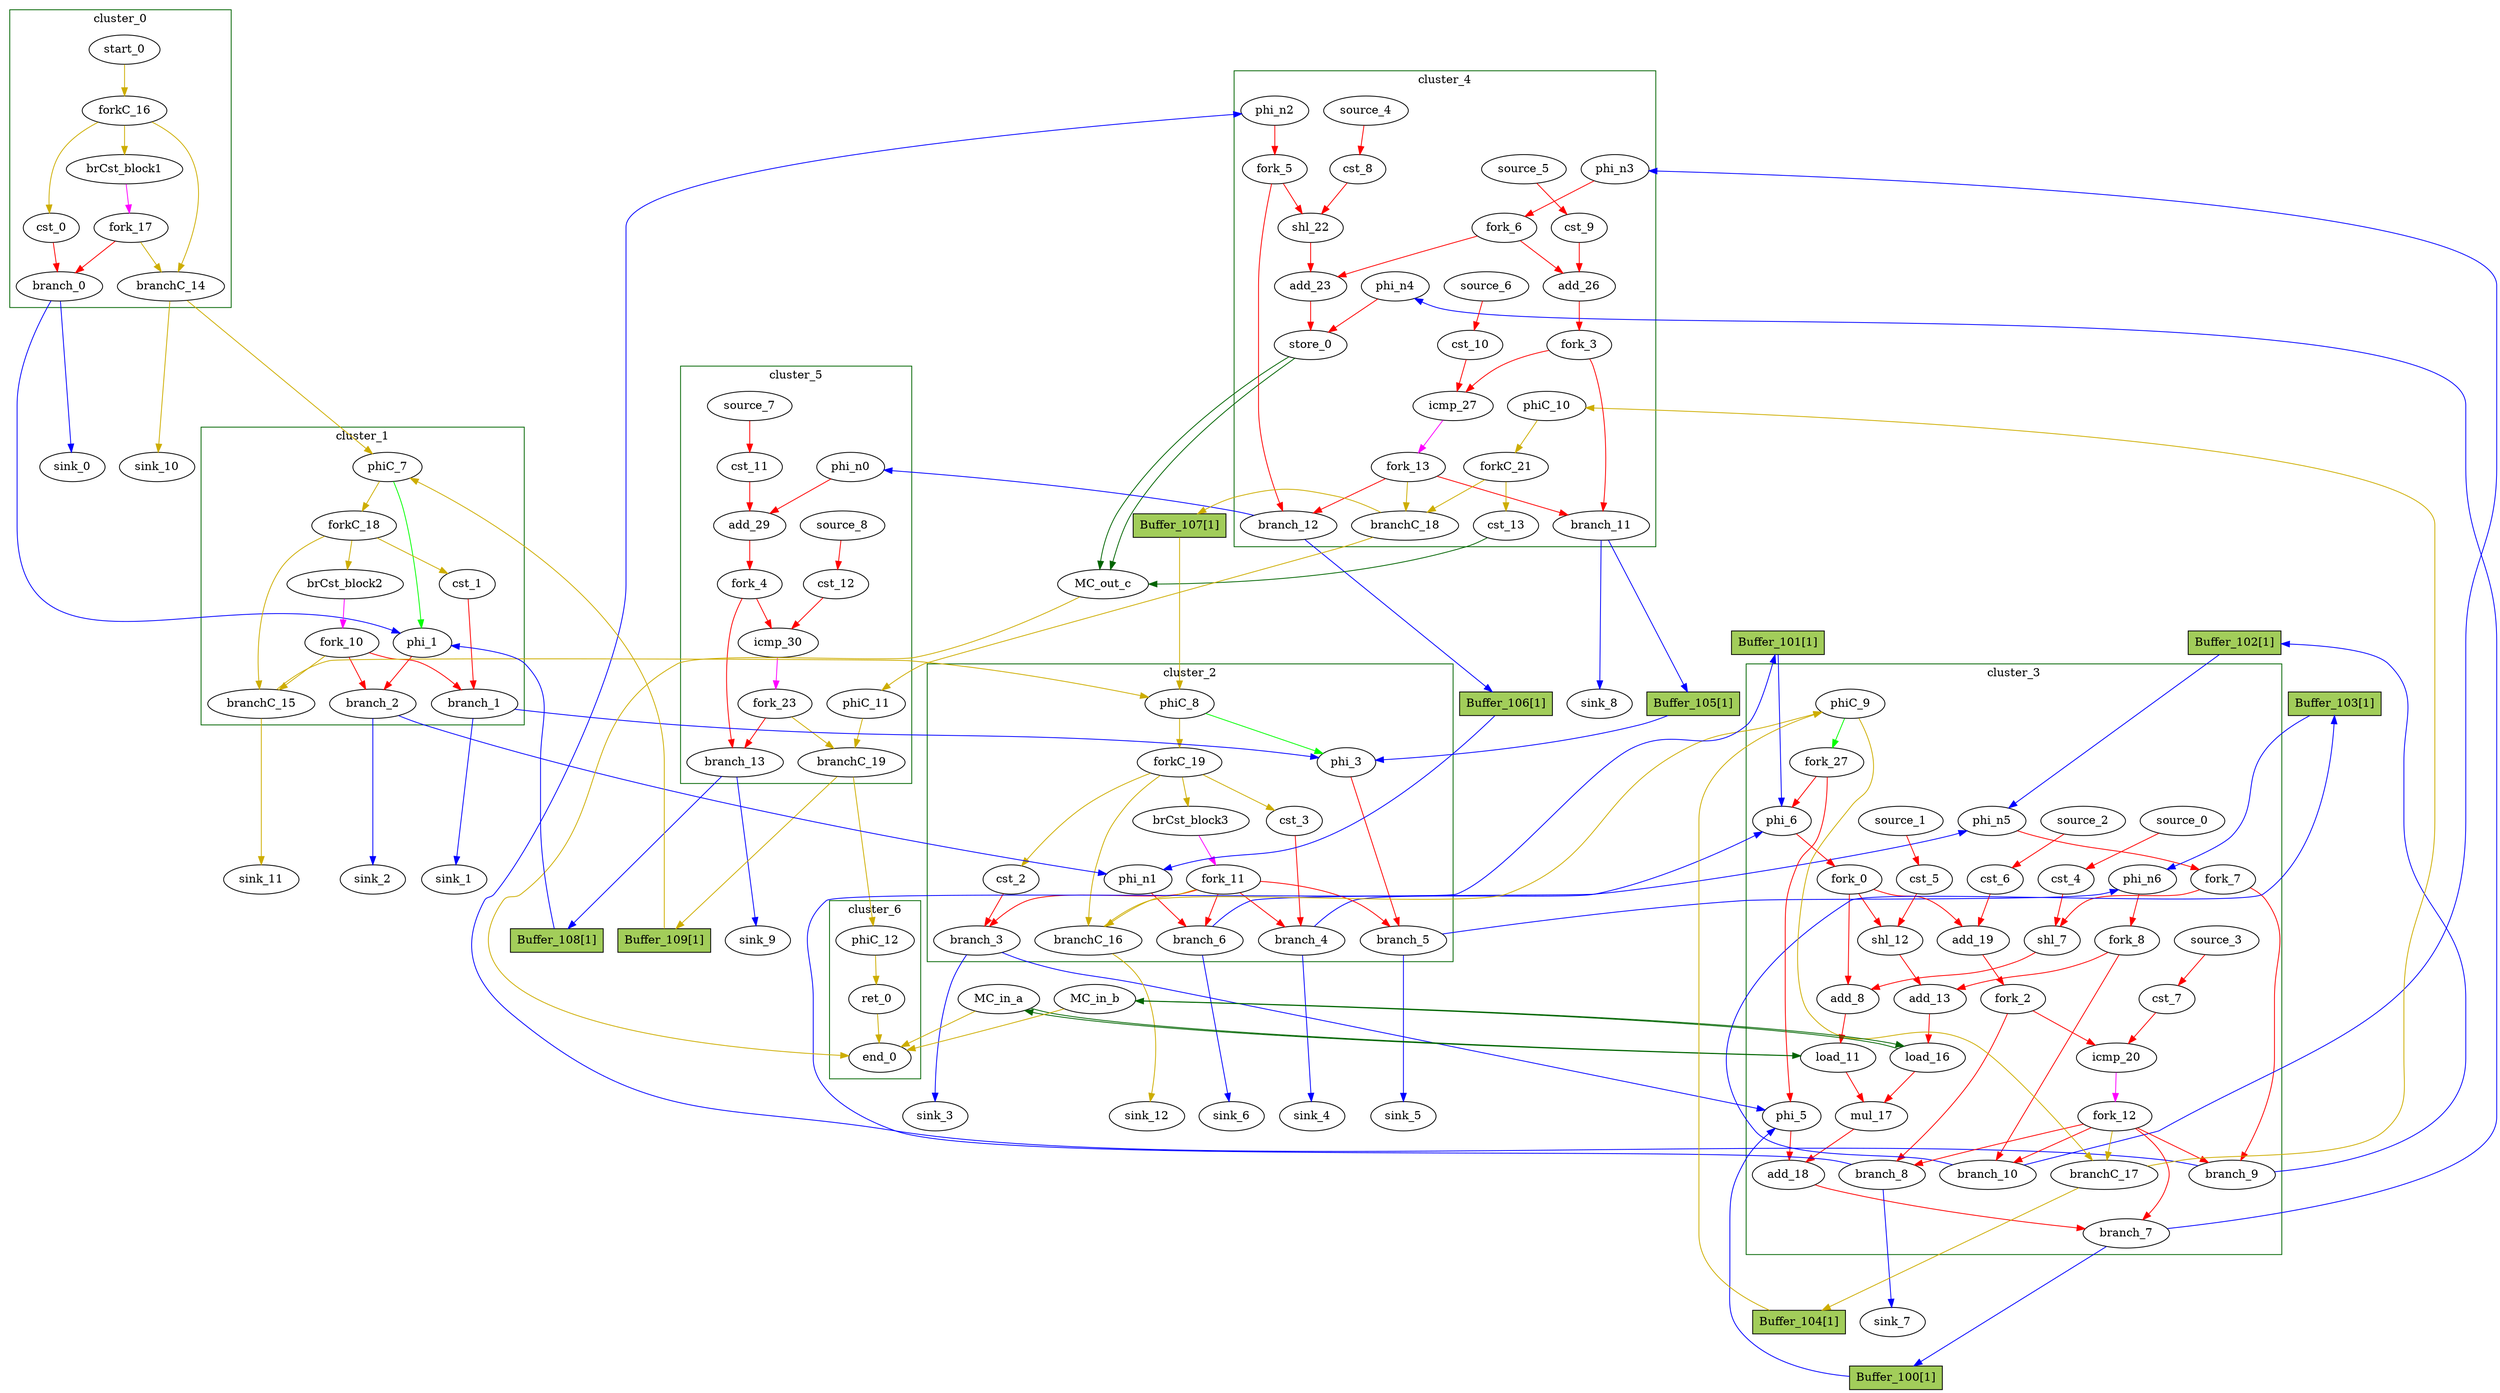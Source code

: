 Digraph G {
	splines=spline;
	subgraph cluster_cluster_0 {
	color = "darkgreen";
label = "cluster_0";
		"brCst_block1" [type="Constant", in="in1:1", out="out1:1", bbID=1, value="0x1"];
		"cst_0" [type="Constant", in="in1:1", out="out1:1", bbID=1, value="0x00000000"];
		"branch_0" [type="Branch", in="in1:1 in2?:1", out="out1+:1 out2-:1", bbID=1];
		"start_0" [type="Entry", in="in1:0", out="out1:0", bbID=1, control="true"];
		"forkC_16" [type="Fork", in="in1:0", out="out1:0 out2:0 out3:0 ", bbID=1];
		"branchC_14" [type="Branch", in="in1:0 in2?:1", out="out1+:0 out2-:0", bbID=1];
		"fork_17" [type="Fork", in="in1:1", out="out1:1 out2:1 ", bbID=1];
	}
	subgraph cluster_cluster_2 {
	color = "darkgreen";
label = "cluster_2";
		"phi_3" [type="Mux", in="in1?:1 in2:6 in3:6 ", out="out1:6", bbID=3, delay=1.397];
		"brCst_block3" [type="Constant", in="in1:1", out="out1:1", bbID=3, value="0x1"];
		"cst_2" [type="Constant", in="in1:1", out="out1:1", bbID=3, value="0x00000000"];
		"cst_3" [type="Constant", in="in1:1", out="out1:1", bbID=3, value="0x00000000"];
		"phi_n1" [type="Merge", in="in1:6 in2:6 ", out="out1:6", bbID=3, delay=1.397];
		"branch_3" [type="Branch", in="in1:1 in2?:1", out="out1+:1 out2-:1", bbID=3];
		"branch_4" [type="Branch", in="in1:1 in2?:1", out="out1+:1 out2-:1", bbID=3];
		"branch_5" [type="Branch", in="in1:6 in2?:1", out="out1+:6 out2-:6", bbID=3];
		"branch_6" [type="Branch", in="in1:6 in2?:1", out="out1+:6 out2-:6", bbID=3];
		"fork_11" [type="Fork", in="in1:1", out="out1:1 out2:1 out3:1 out4:1 out5:1 ", bbID=3];
		"phiC_8" [type="CntrlMerge", in="in1:0 in2:0 ", out="out1:0 out2?:1", bbID=3, delay=0.0];
		"forkC_19" [type="Fork", in="in1:0", out="out1:0 out2:0 out3:0 out4:0 ", bbID=3];
		"branchC_16" [type="Branch", in="in1:0 in2?:1", out="out1+:0 out2-:0", bbID=3];
	}
	subgraph cluster_cluster_5 {
	color = "darkgreen";
label = "cluster_5";
		"cst_11" [type="Constant", in="in1:1", out="out1:1", bbID=6, value="0x00000001"];
		"add_29" [type="Operator", in="in1:6 in2:6 ", out="out1:6 ", bbID=6, II=1, delay=2.287, latency=0, op="add_op"];
		"cst_12" [type="Constant", in="in1:6", out="out1:6", bbID=6, value="0x00000020"];
		"icmp_30" [type="Operator", in="in1:6 in2:6 ", out="out1:1 ", bbID=6, II=1, delay=1.907, latency=0, op="icmp_ult_op"];
		"phi_n0" [type="Merge", in="in1:6 ", out="out1:6", bbID=6, delay=0.0];
		"fork_4" [type="Fork", in="in1:6", out="out1:6 out2:6 ", bbID=6];
		"branch_13" [type="Branch", in="in1:6 in2?:1", out="out1+:6 out2-:6", bbID=6];
		"phiC_11" [type="Merge", in="in1:0 ", out="out1:0", bbID=6, delay=0.0];
		"branchC_19" [type="Branch", in="in1:0 in2?:1", out="out1+:0 out2-:0", bbID=6];
		"fork_23" [type="Fork", in="in1:1", out="out1:1 out2:1 ", bbID=6];
		"source_7" [type="Source", out="out1:1", bbID=6];
		"source_8" [type="Source", out="out1:6", bbID=6];
	}
	subgraph cluster_cluster_3 {
	color = "darkgreen";
label = "cluster_3";
		"phi_5" [type="Mux", in="in1?:1 in2:32 in3:32 ", out="out1:32", bbID=4, delay=1.397];
		"phi_6" [type="Mux", in="in1?:1 in2:6 in3:6 ", out="out1:6", bbID=4, delay=1.397];
		"cst_4" [type="Constant", in="in1:3", out="out1:3", bbID=4, value="0x00000005"];
		"shl_7" [type="Operator", in="in1:11 in2:11 ", out="out1:11 ", bbID=4, II=1, delay=0.0, latency=0, op="shl_op"];
		"add_8" [type="Operator", in="in1:12 in2:12 ", out="out1:12 ", bbID=4, II=1, delay=2.287, latency=0, op="add_op"];
		"load_11" [type="Operator", in="in1:32 in2:12 ", out="out1:32 out2:12 ", bbID=4, II=1, delay=1.412, latency=2, op="mc_load_op", portId=0];
		"cst_5" [type="Constant", in="in1:3", out="out1:3", bbID=4, value="0x00000005"];
		"shl_12" [type="Operator", in="in1:11 in2:11 ", out="out1:11 ", bbID=4, II=1, delay=0.0, latency=0, op="shl_op"];
		"add_13" [type="Operator", in="in1:12 in2:12 ", out="out1:12 ", bbID=4, II=1, delay=2.287, latency=0, op="add_op"];
		"load_16" [type="Operator", in="in1:32 in2:12 ", out="out1:32 out2:12 ", bbID=4, II=1, delay=1.412, latency=2, op="mc_load_op", portId=0];
		"mul_17" [type="Operator", in="in1:16 in2:16", out="out1:32 ", bbID=4, II=1, delay=0.0, latency=4, op="mul_op"];
		"add_18" [type="Operator", in="in1:32 in2:32 ", out="out1:32 ", bbID=4, II=1, delay=2.287, latency=0, op="add_op"];
		"cst_6" [type="Constant", in="in1:1", out="out1:1", bbID=4, value="0x00000001"];
		"add_19" [type="Operator", in="in1:6 in2:6 ", out="out1:6 ", bbID=4, II=1, delay=2.287, latency=0, op="add_op"];
		"cst_7" [type="Constant", in="in1:6", out="out1:6", bbID=4, value="0x00000020"];
		"icmp_20" [type="Operator", in="in1:6 in2:6 ", out="out1:1 ", bbID=4, II=1, delay=1.907, latency=0, op="icmp_ult_op"];
		"phi_n5" [type="Merge", in="in1:6 in2:6 ", out="out1:6", bbID=4, delay=1.397];
		"phi_n6" [type="Merge", in="in1:6 in2:6 ", out="out1:6", bbID=4, delay=1.397];
		"fork_0" [type="Fork", in="in1:6", out="out1:6 out2:6 out3:6 ", bbID=4];
		"fork_2" [type="Fork", in="in1:6", out="out1:6 out2:6 ", bbID=4];
		"fork_7" [type="Fork", in="in1:6", out="out1:6 out2:6 ", bbID=4];
		"fork_8" [type="Fork", in="in1:6", out="out1:6 out2:6 ", bbID=4];
		"branch_7" [type="Branch", in="in1:32 in2?:1", out="out1+:32 out2-:32", bbID=4];
		"branch_8" [type="Branch", in="in1:6 in2?:1", out="out1+:6 out2-:6", bbID=4];
		"branch_9" [type="Branch", in="in1:6 in2?:1", out="out1+:6 out2-:6", bbID=4];
		"branch_10" [type="Branch", in="in1:6 in2?:1", out="out1+:6 out2-:6", bbID=4];
		"fork_12" [type="Fork", in="in1:1", out="out1:1 out2:1 out3:1 out4:1 out5:1 ", bbID=4];
		"phiC_9" [type="CntrlMerge", in="in1:0 in2:0 ", out="out1:0 out2?:1", bbID=4, delay=0.0];
		"branchC_17" [type="Branch", in="in1:0 in2?:1", out="out1+:0 out2-:0", bbID=4];
		"source_0" [type="Source", out="out1:3", bbID=4];
		"source_1" [type="Source", out="out1:3", bbID=4];
		"source_2" [type="Source", out="out1:1", bbID=4];
		"source_3" [type="Source", out="out1:6", bbID=4];
		"fork_27" [type="Fork", in="in1:1", out="out1:1 out2:1 ", bbID=4];
	}
	subgraph cluster_cluster_4 {
	color = "darkgreen";
label = "cluster_4";
		"cst_8" [type="Constant", in="in1:3", out="out1:3", bbID=5, value="0x00000005"];
		"shl_22" [type="Operator", in="in1:11 in2:11 ", out="out1:11 ", bbID=5, II=1, delay=0.0, latency=0, op="shl_op"];
		"add_23" [type="Operator", in="in1:12 in2:12 ", out="out1:12 ", bbID=5, II=1, delay=2.287, latency=0, op="add_op"];
		"store_0" [type="Operator", in="in1:32 in2:12 ", out="out1:32 out2:12 ", bbID=5, II=1, delay=0.672, latency=0, op="mc_store_op", portId=0];
		"cst_9" [type="Constant", in="in1:1", out="out1:1", bbID=5, value="0x00000001"];
		"add_26" [type="Operator", in="in1:6 in2:6 ", out="out1:6 ", bbID=5, II=1, delay=2.287, latency=0, op="add_op"];
		"cst_10" [type="Constant", in="in1:6", out="out1:6", bbID=5, value="0x00000020"];
		"icmp_27" [type="Operator", in="in1:6 in2:6 ", out="out1:1 ", bbID=5, II=1, delay=1.907, latency=0, op="icmp_ult_op"];
		"phi_n2" [type="Merge", in="in1:6 ", out="out1:6", bbID=5, delay=0.0];
		"phi_n3" [type="Merge", in="in1:6 ", out="out1:6", bbID=5, delay=0.0];
		"phi_n4" [type="Merge", in="in1:32 ", out="out1:32", bbID=5, delay=0.0];
		"fork_3" [type="Fork", in="in1:6", out="out1:6 out2:6 ", bbID=5];
		"fork_5" [type="Fork", in="in1:6", out="out1:6 out2:6 ", bbID=5];
		"fork_6" [type="Fork", in="in1:6", out="out1:6 out2:6 ", bbID=5];
		"branch_11" [type="Branch", in="in1:6 in2?:1", out="out1+:6 out2-:6", bbID=5];
		"branch_12" [type="Branch", in="in1:6 in2?:1", out="out1+:6 out2-:6", bbID=5];
		"fork_13" [type="Fork", in="in1:1", out="out1:1 out2:1 out3:1 ", bbID=5];
		"cst_13" [type="Constant", in="in1:1", out="out1:1", bbID=5, value="0x00000001"];
		"phiC_10" [type="Merge", in="in1:0 ", out="out1:0", bbID=5, delay=0.0];
		"forkC_21" [type="Fork", in="in1:0", out="out1:0 out2:0 ", bbID=5];
		"branchC_18" [type="Branch", in="in1:0 in2?:1", out="out1+:0 out2-:0", bbID=5];
		"source_4" [type="Source", out="out1:3", bbID=5];
		"source_5" [type="Source", out="out1:1", bbID=5];
		"source_6" [type="Source", out="out1:6", bbID=5];
	}
	subgraph cluster_cluster_6 {
	color = "darkgreen";
label = "cluster_6";
		"ret_0" [type="Operator", in="in1:0 ", out="out1:0 ", bbID=7, II=1, delay=0.0, latency=0, op="ret_op"];
		"end_0" [type="Exit", in="in1:0*e in2:0*e in3:0*e in4:0 ", out="out1:0", bbID=0];
		"phiC_12" [type="Merge", in="in1:0 ", out="out1:0", bbID=7, delay=0.0];
	}
	subgraph cluster_cluster_1 {
	color = "darkgreen";
label = "cluster_1";
		"phi_1" [type="Mux", in="in1?:1 in2:6 in3:6 ", out="out1:6", bbID=2, delay=1.397];
		"brCst_block2" [type="Constant", in="in1:1", out="out1:1", bbID=2, value="0x1"];
		"cst_1" [type="Constant", in="in1:1", out="out1:1", bbID=2, value="0x00000000"];
		"branch_1" [type="Branch", in="in1:1 in2?:1", out="out1+:1 out2-:1", bbID=2];
		"branch_2" [type="Branch", in="in1:6 in2?:1", out="out1+:6 out2-:6", bbID=2];
		"fork_10" [type="Fork", in="in1:1", out="out1:1 out2:1 out3:1 ", bbID=2];
		"phiC_7" [type="CntrlMerge", in="in1:0 in2:0 ", out="out1:0 out2?:1", bbID=2, delay=0.0];
		"forkC_18" [type="Fork", in="in1:0", out="out1:0 out2:0 out3:0 ", bbID=2];
		"branchC_15" [type="Branch", in="in1:0 in2?:1", out="out1+:0 out2-:0", bbID=2];
	}
		"MC_in_a" [type="MC", in="in1:12*l0a ", out="out1:32*l0d out2:0*e ", bbID=0, bbcount=0, ldcount=1, memory="in_a", stcount=0];
		"MC_in_b" [type="MC", in="in1:12*l0a ", out="out1:32*l0d out2:0*e ", bbID=0, bbcount=0, ldcount=1, memory="in_b", stcount=0];
		"MC_out_c" [type="MC", in="in1:32*c0 in2:12*s0a in3:32*s0d ", out="out1:0*e ", bbID=0, bbcount=1, ldcount=0, memory="out_c", stcount=1];
		"sink_0" [type="Sink", in="in1:1", bbID=0];
		"sink_1" [type="Sink", in="in1:1", bbID=0];
		"sink_2" [type="Sink", in="in1:6", bbID=0];
		"sink_3" [type="Sink", in="in1:1", bbID=0];
		"sink_4" [type="Sink", in="in1:1", bbID=0];
		"sink_5" [type="Sink", in="in1:6", bbID=0];
		"sink_6" [type="Sink", in="in1:6", bbID=0];
		"sink_7" [type="Sink", in="in1:6", bbID=0];
		"sink_8" [type="Sink", in="in1:6", bbID=0];
		"sink_9" [type="Sink", in="in1:6", bbID=0];
		"sink_10" [type="Sink", in="in1:0", bbID=0];
		"sink_11" [type="Sink", in="in1:0", bbID=0];
		"sink_12" [type="Sink", in="in1:0", bbID=0];
		"Buffer_100" [type="Buffer", in="in1:32", out="out1:32", bbID=3, fillcolor="darkolivegreen3", height=0.4, label="Buffer_100[1]", shape="box", slots=1, style="filled", transparent="false"];
		"Buffer_101" [type="Buffer", in="in1:32", out="out1:32", bbID=3, fillcolor="darkolivegreen3", height=0.4, label="Buffer_101[1]", shape="box", slots=1, style="filled", transparent="false"];
		"Buffer_102" [type="Buffer", in="in1:32", out="out1:32", bbID=3, fillcolor="darkolivegreen3", height=0.4, label="Buffer_102[1]", shape="box", slots=1, style="filled", transparent="false"];
		"Buffer_103" [type="Buffer", in="in1:32", out="out1:32", bbID=3, fillcolor="darkolivegreen3", height=0.4, label="Buffer_103[1]", shape="box", slots=1, style="filled", transparent="false"];
		"Buffer_104" [type="Buffer", in="in1:32", out="out1:32", bbID=3, fillcolor="darkolivegreen3", height=0.4, label="Buffer_104[1]", shape="box", slots=1, style="filled", transparent="false"];
		"Buffer_105" [type="Buffer", in="in1:32", out="out1:32", bbID=3, fillcolor="darkolivegreen3", height=0.4, label="Buffer_105[1]", shape="box", slots=1, style="filled", transparent="false"];
		"Buffer_106" [type="Buffer", in="in1:32", out="out1:32", bbID=3, fillcolor="darkolivegreen3", height=0.4, label="Buffer_106[1]", shape="box", slots=1, style="filled", transparent="false"];
		"Buffer_107" [type="Buffer", in="in1:32", out="out1:32", bbID=3, fillcolor="darkolivegreen3", height=0.4, label="Buffer_107[1]", shape="box", slots=1, style="filled", transparent="false"];
		"Buffer_108" [type="Buffer", in="in1:32", out="out1:32", bbID=3, fillcolor="darkolivegreen3", height=0.4, label="Buffer_108[1]", shape="box", slots=1, style="filled", transparent="false"];
		"Buffer_109" [type="Buffer", in="in1:32", out="out1:32", bbID=3, fillcolor="darkolivegreen3", height=0.4, label="Buffer_109[1]", shape="box", slots=1, style="filled", transparent="false"];
		"brCst_block1" -> "fork_17" [color = "magenta", from = "out1", to = "in1"];
		"cst_0" -> "branch_0" [color = "red", from = "out1", to = "in1"];
		"phi_1" -> "branch_2" [color = "red", from = "out1", to = "in1"];
		"brCst_block2" -> "fork_10" [color = "magenta", from = "out1", to = "in1"];
		"cst_1" -> "branch_1" [color = "red", from = "out1", to = "in1"];
		"phi_3" -> "branch_5" [color = "red", from = "out1", to = "in1"];
		"brCst_block3" -> "fork_11" [color = "magenta", from = "out1", to = "in1"];
		"cst_2" -> "branch_3" [color = "red", from = "out1", to = "in1"];
		"phi_5" -> "add_18" [color = "red", from = "out1", to = "in1"];
		"cst_3" -> "branch_4" [color = "red", from = "out1", to = "in1"];
		"phi_6" -> "fork_0" [color = "red", from = "out1", to = "in1"];
		"cst_4" -> "shl_7" [color = "red", from = "out1", to = "in2"];
		"shl_7" -> "add_8" [color = "red", from = "out1", to = "in1"];
		"add_8" -> "load_11" [color = "red", from = "out1", to = "in2"];
		"load_11" -> "mul_17" [color = "red", from = "out1", to = "in1"];
		"load_11" -> "MC_in_a" [color = "darkgreen", mem_address = "true", from = "out2", to = "in1"];
		"cst_5" -> "shl_12" [color = "red", from = "out1", to = "in2"];
		"shl_12" -> "add_13" [color = "red", from = "out1", to = "in1"];
		"add_13" -> "load_16" [color = "red", from = "out1", to = "in2"];
		"load_16" -> "mul_17" [color = "red", from = "out1", to = "in2"];
		"load_16" -> "MC_in_b" [color = "darkgreen", mem_address = "true", from = "out2", to = "in1"];
		"mul_17" -> "add_18" [color = "red", from = "out1", to = "in2"];
		"add_18" -> "branch_7" [color = "red", from = "out1", to = "in1"];
		"cst_6" -> "add_19" [color = "red", from = "out1", to = "in2"];
		"add_19" -> "fork_2" [color = "red", from = "out1", to = "in1"];
		"cst_7" -> "icmp_20" [color = "red", from = "out1", to = "in2"];
		"icmp_20" -> "fork_12" [color = "magenta", from = "out1", to = "in1"];
		"cst_8" -> "shl_22" [color = "red", from = "out1", to = "in2"];
		"shl_22" -> "add_23" [color = "red", from = "out1", to = "in1"];
		"add_23" -> "store_0" [color = "red", from = "out1", to = "in2"];
		"store_0" -> "MC_out_c" [color = "darkgreen", mem_address = "true", from = "out2", to = "in2"];
		"store_0" -> "MC_out_c" [color = "darkgreen", mem_address = "false", from = "out1", to = "in3"];
		"cst_9" -> "add_26" [color = "red", from = "out1", to = "in2"];
		"add_26" -> "fork_3" [color = "red", from = "out1", to = "in1"];
		"cst_10" -> "icmp_27" [color = "red", from = "out1", to = "in2"];
		"icmp_27" -> "fork_13" [color = "magenta", from = "out1", to = "in1"];
		"cst_11" -> "add_29" [color = "red", from = "out1", to = "in2"];
		"add_29" -> "fork_4" [color = "red", from = "out1", to = "in1"];
		"cst_12" -> "icmp_30" [color = "red", from = "out1", to = "in2"];
		"icmp_30" -> "fork_23" [color = "magenta", from = "out1", to = "in1"];
		"ret_0" -> "end_0" [color = "gold3", from = "out1", to = "in4"];
		"phi_n0" -> "add_29" [color = "red", from = "out1", to = "in1"];
		"phi_n1" -> "branch_6" [color = "red", from = "out1", to = "in1"];
		"phi_n2" -> "fork_5" [color = "red", from = "out1", to = "in1"];
		"phi_n3" -> "fork_6" [color = "red", from = "out1", to = "in1"];
		"phi_n4" -> "store_0" [color = "red", from = "out1", to = "in1"];
		"phi_n5" -> "fork_7" [color = "red", from = "out1", to = "in1"];
		"phi_n6" -> "fork_8" [color = "red", from = "out1", to = "in1"];
		"fork_0" -> "add_8" [color = "red", from = "out1", to = "in2"];
		"fork_0" -> "shl_12" [color = "red", from = "out2", to = "in1"];
		"fork_0" -> "add_19" [color = "red", from = "out3", to = "in1"];
		"fork_2" -> "icmp_20" [color = "red", from = "out1", to = "in1"];
		"fork_2" -> "branch_8" [color = "red", from = "out2", to = "in1"];
		"fork_3" -> "icmp_27" [color = "red", from = "out1", to = "in1"];
		"fork_3" -> "branch_11" [color = "red", from = "out2", to = "in1"];
		"fork_4" -> "icmp_30" [color = "red", from = "out1", to = "in1"];
		"fork_4" -> "branch_13" [color = "red", from = "out2", to = "in1"];
		"fork_5" -> "shl_22" [color = "red", from = "out1", to = "in1"];
		"fork_5" -> "branch_12" [color = "red", from = "out2", to = "in1"];
		"fork_6" -> "add_23" [color = "red", from = "out1", to = "in2"];
		"fork_6" -> "add_26" [color = "red", from = "out2", to = "in1"];
		"fork_7" -> "shl_7" [color = "red", from = "out1", to = "in1"];
		"fork_7" -> "branch_9" [color = "red", from = "out2", to = "in1"];
		"fork_8" -> "add_13" [color = "red", from = "out1", to = "in2"];
		"fork_8" -> "branch_10" [color = "red", from = "out2", to = "in1"];
		"branch_0" -> "phi_1" [color = "blue", from = "out1", to = "in2", minlen = 3];
		"branch_0" -> "sink_0" [color = "blue", from = "out2", to = "in1", minlen = 3];
		"branch_1" -> "phi_3" [color = "blue", from = "out1", to = "in2", minlen = 3];
		"branch_1" -> "sink_1" [color = "blue", from = "out2", to = "in1", minlen = 3];
		"branch_2" -> "phi_n1" [color = "blue", from = "out1", to = "in1", minlen = 3];
		"branch_2" -> "sink_2" [color = "blue", from = "out2", to = "in1", minlen = 3];
		"fork_10" -> "branch_1" [color = "red", from = "out2", to = "in2"];
		"fork_10" -> "branch_2" [color = "red", from = "out1", to = "in2"];
		"fork_10" -> "branchC_15" [color = "gold3", from = "out3", to = "in2"];
		"branch_3" -> "phi_5" [color = "blue", from = "out1", to = "in2", minlen = 3];
		"branch_3" -> "sink_3" [color = "blue", from = "out2", to = "in1", minlen = 3];
		"branch_4" -> "phi_6" [color = "blue", from = "out1", to = "in2", minlen = 3];
		"branch_4" -> "sink_4" [color = "blue", from = "out2", to = "in1", minlen = 3];
		"branch_5" -> "phi_n6" [color = "blue", from = "out1", to = "in1", minlen = 3];
		"branch_5" -> "sink_5" [color = "blue", from = "out2", to = "in1", minlen = 3];
		"branch_6" -> "phi_n5" [color = "blue", from = "out1", to = "in1", minlen = 3];
		"branch_6" -> "sink_6" [color = "blue", from = "out2", to = "in1", minlen = 3];
		"fork_11" -> "branch_3" [color = "red", from = "out4", to = "in2"];
		"fork_11" -> "branch_4" [color = "red", from = "out3", to = "in2"];
		"fork_11" -> "branch_5" [color = "red", from = "out2", to = "in2"];
		"fork_11" -> "branch_6" [color = "red", from = "out1", to = "in2"];
		"fork_11" -> "branchC_16" [color = "gold3", from = "out5", to = "in2"];
		"branch_7" -> "phi_n4" [color = "blue", from = "out2", to = "in1", minlen = 3];
		"branch_7" -> "Buffer_100" [color = "blue", from = "out1", to = "in1", minlen = 3];
		"branch_8" -> "sink_7" [color = "blue", from = "out2", to = "in1", minlen = 3];
		"branch_8" -> "Buffer_101" [color = "blue", from = "out1", to = "in1", minlen = 3];
		"branch_9" -> "phi_n2" [color = "blue", from = "out2", to = "in1", minlen = 3];
		"branch_9" -> "Buffer_102" [color = "blue", from = "out1", to = "in1", minlen = 3];
		"branch_10" -> "phi_n3" [color = "blue", from = "out2", to = "in1", minlen = 3];
		"branch_10" -> "Buffer_103" [color = "blue", from = "out1", to = "in1", minlen = 3];
		"fork_12" -> "branch_7" [color = "red", from = "out4", to = "in2"];
		"fork_12" -> "branch_8" [color = "red", from = "out3", to = "in2"];
		"fork_12" -> "branch_9" [color = "red", from = "out2", to = "in2"];
		"fork_12" -> "branch_10" [color = "red", from = "out1", to = "in2"];
		"fork_12" -> "branchC_17" [color = "gold3", from = "out5", to = "in2"];
		"branch_11" -> "sink_8" [color = "blue", from = "out2", to = "in1", minlen = 3];
		"branch_11" -> "Buffer_105" [color = "blue", from = "out1", to = "in1", minlen = 3];
		"branch_12" -> "phi_n0" [color = "blue", from = "out2", to = "in1", minlen = 3];
		"branch_12" -> "Buffer_106" [color = "blue", from = "out1", to = "in1", minlen = 3];
		"fork_13" -> "branch_11" [color = "red", from = "out2", to = "in2"];
		"fork_13" -> "branch_12" [color = "red", from = "out1", to = "in2"];
		"fork_13" -> "branchC_18" [color = "gold3", from = "out3", to = "in2"];
		"branch_13" -> "sink_9" [color = "blue", from = "out2", to = "in1", minlen = 3];
		"branch_13" -> "Buffer_108" [color = "blue", from = "out1", to = "in1", minlen = 3];
		"MC_in_a" -> "load_11" [color = "darkgreen", mem_address = "false", from = "out1", to = "in1"];
		"MC_in_a" -> "end_0" [color = "gold3", from = "out2", to = "in1"];
		"MC_in_b" -> "load_16" [color = "darkgreen", mem_address = "false", from = "out1", to = "in1"];
		"MC_in_b" -> "end_0" [color = "gold3", from = "out2", to = "in2"];
		"MC_out_c" -> "end_0" [color = "gold3", from = "out1", to = "in3"];
		"cst_13" -> "MC_out_c" [color = "darkgreen", from = "out1", to = "in1"];
		"start_0" -> "forkC_16" [color = "gold3", from = "out1", to = "in1"];
		"forkC_16" -> "brCst_block1" [color = "gold3", from = "out3", to = "in1"];
		"forkC_16" -> "cst_0" [color = "gold3", from = "out1", to = "in1"];
		"forkC_16" -> "branchC_14" [color = "gold3", from = "out2", to = "in1"];
		"branchC_14" -> "phiC_7" [color = "gold3", from = "out1", to = "in1", minlen = 3];
		"branchC_14" -> "sink_10" [color = "gold3", from = "out2", to = "in1", minlen = 3];
		"fork_17" -> "branch_0" [color = "red", from = "out1", to = "in2"];
		"fork_17" -> "branchC_14" [color = "gold3", from = "out2", to = "in2"];
		"phiC_7" -> "phi_1" [color = "green", from = "out2", to = "in1"];
		"phiC_7" -> "forkC_18" [color = "gold3", from = "out1", to = "in1"];
		"forkC_18" -> "brCst_block2" [color = "gold3", from = "out3", to = "in1"];
		"forkC_18" -> "cst_1" [color = "gold3", from = "out1", to = "in1"];
		"forkC_18" -> "branchC_15" [color = "gold3", from = "out2", to = "in1"];
		"branchC_15" -> "phiC_8" [color = "gold3", from = "out1", to = "in1", minlen = 3];
		"branchC_15" -> "sink_11" [color = "gold3", from = "out2", to = "in1", minlen = 3];
		"phiC_8" -> "phi_3" [color = "green", from = "out2", to = "in1"];
		"phiC_8" -> "forkC_19" [color = "gold3", from = "out1", to = "in1"];
		"forkC_19" -> "brCst_block3" [color = "gold3", from = "out4", to = "in1"];
		"forkC_19" -> "cst_2" [color = "gold3", from = "out1", to = "in1"];
		"forkC_19" -> "cst_3" [color = "gold3", from = "out2", to = "in1"];
		"forkC_19" -> "branchC_16" [color = "gold3", from = "out3", to = "in1"];
		"branchC_16" -> "phiC_9" [color = "gold3", from = "out1", to = "in1", minlen = 3];
		"branchC_16" -> "sink_12" [color = "gold3", from = "out2", to = "in1", minlen = 3];
		"phiC_9" -> "branchC_17" [color = "gold3", from = "out1", to = "in1"];
		"phiC_9" -> "fork_27" [color = "green", from = "out2", to = "in1"];
		"branchC_17" -> "phiC_10" [color = "gold3", from = "out2", to = "in1", minlen = 3];
		"branchC_17" -> "Buffer_104" [color = "gold3", from = "out1", to = "in1", minlen = 3];
		"phiC_10" -> "forkC_21" [color = "gold3", from = "out1", to = "in1"];
		"forkC_21" -> "cst_13" [color = "gold3", from = "out1", to = "in1"];
		"forkC_21" -> "branchC_18" [color = "gold3", from = "out2", to = "in1"];
		"branchC_18" -> "phiC_11" [color = "gold3", from = "out2", to = "in1", minlen = 3];
		"branchC_18" -> "Buffer_107" [color = "gold3", from = "out1", to = "in1", minlen = 3];
		"phiC_11" -> "branchC_19" [color = "gold3", from = "out1", to = "in1"];
		"branchC_19" -> "phiC_12" [color = "gold3", from = "out2", to = "in1", minlen = 3];
		"branchC_19" -> "Buffer_109" [color = "gold3", from = "out1", to = "in1", minlen = 3];
		"fork_23" -> "branch_13" [color = "red", from = "out1", to = "in2"];
		"fork_23" -> "branchC_19" [color = "gold3", from = "out2", to = "in2"];
		"phiC_12" -> "ret_0" [color = "gold3", from = "out1", to = "in1"];
		"source_0" -> "cst_4" [color = "red", from = "out1", to = "in1"];
		"source_1" -> "cst_5" [color = "red", from = "out1", to = "in1"];
		"source_2" -> "cst_6" [color = "red", from = "out1", to = "in1"];
		"source_3" -> "cst_7" [color = "red", from = "out1", to = "in1"];
		"source_4" -> "cst_8" [color = "red", from = "out1", to = "in1"];
		"source_5" -> "cst_9" [color = "red", from = "out1", to = "in1"];
		"source_6" -> "cst_10" [color = "red", from = "out1", to = "in1"];
		"source_7" -> "cst_11" [color = "red", from = "out1", to = "in1"];
		"source_8" -> "cst_12" [color = "red", from = "out1", to = "in1"];
		"fork_27" -> "phi_5" [color = "red", from = "out1", to = "in1"];
		"fork_27" -> "phi_6" [color = "red", from = "out2", to = "in1"];
		"Buffer_100" -> "phi_5" [color = "blue", from = "out1", to = "in3", minlen = 3];
		"Buffer_101" -> "phi_6" [color = "blue", from = "out1", to = "in3", minlen = 3];
		"Buffer_102" -> "phi_n5" [color = "blue", from = "out1", to = "in2", minlen = 3];
		"Buffer_103" -> "phi_n6" [color = "blue", from = "out1", to = "in2", minlen = 3];
		"Buffer_104" -> "phiC_9" [color = "gold3", from = "out1", to = "in2", minlen = 3];
		"Buffer_105" -> "phi_3" [color = "blue", from = "out1", to = "in3", minlen = 3];
		"Buffer_106" -> "phi_n1" [color = "blue", from = "out1", to = "in2", minlen = 3];
		"Buffer_107" -> "phiC_8" [color = "gold3", from = "out1", to = "in2", minlen = 3];
		"Buffer_108" -> "phi_1" [color = "blue", from = "out1", to = "in3", minlen = 3];
		"Buffer_109" -> "phiC_7" [color = "gold3", from = "out1", to = "in2", minlen = 3];
}
